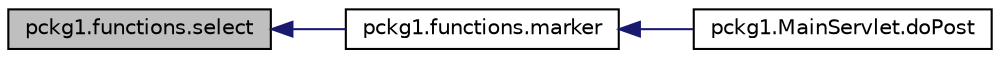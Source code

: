 digraph "pckg1.functions.select"
{
  edge [fontname="Helvetica",fontsize="10",labelfontname="Helvetica",labelfontsize="10"];
  node [fontname="Helvetica",fontsize="10",shape=record];
  rankdir="LR";
  Node1 [label="pckg1.functions.select",height=0.2,width=0.4,color="black", fillcolor="grey75", style="filled", fontcolor="black"];
  Node1 -> Node2 [dir="back",color="midnightblue",fontsize="10",style="solid",fontname="Helvetica"];
  Node2 [label="pckg1.functions.marker",height=0.2,width=0.4,color="black", fillcolor="white", style="filled",URL="$classpckg1_1_1functions.html#af317ad606b919934f8a1434675fec8bc"];
  Node2 -> Node3 [dir="back",color="midnightblue",fontsize="10",style="solid",fontname="Helvetica"];
  Node3 [label="pckg1.MainServlet.doPost",height=0.2,width=0.4,color="black", fillcolor="white", style="filled",URL="$classpckg1_1_1_main_servlet.html#a1d28b6a30c1e6beebe25c7853ca6e8fe"];
}
